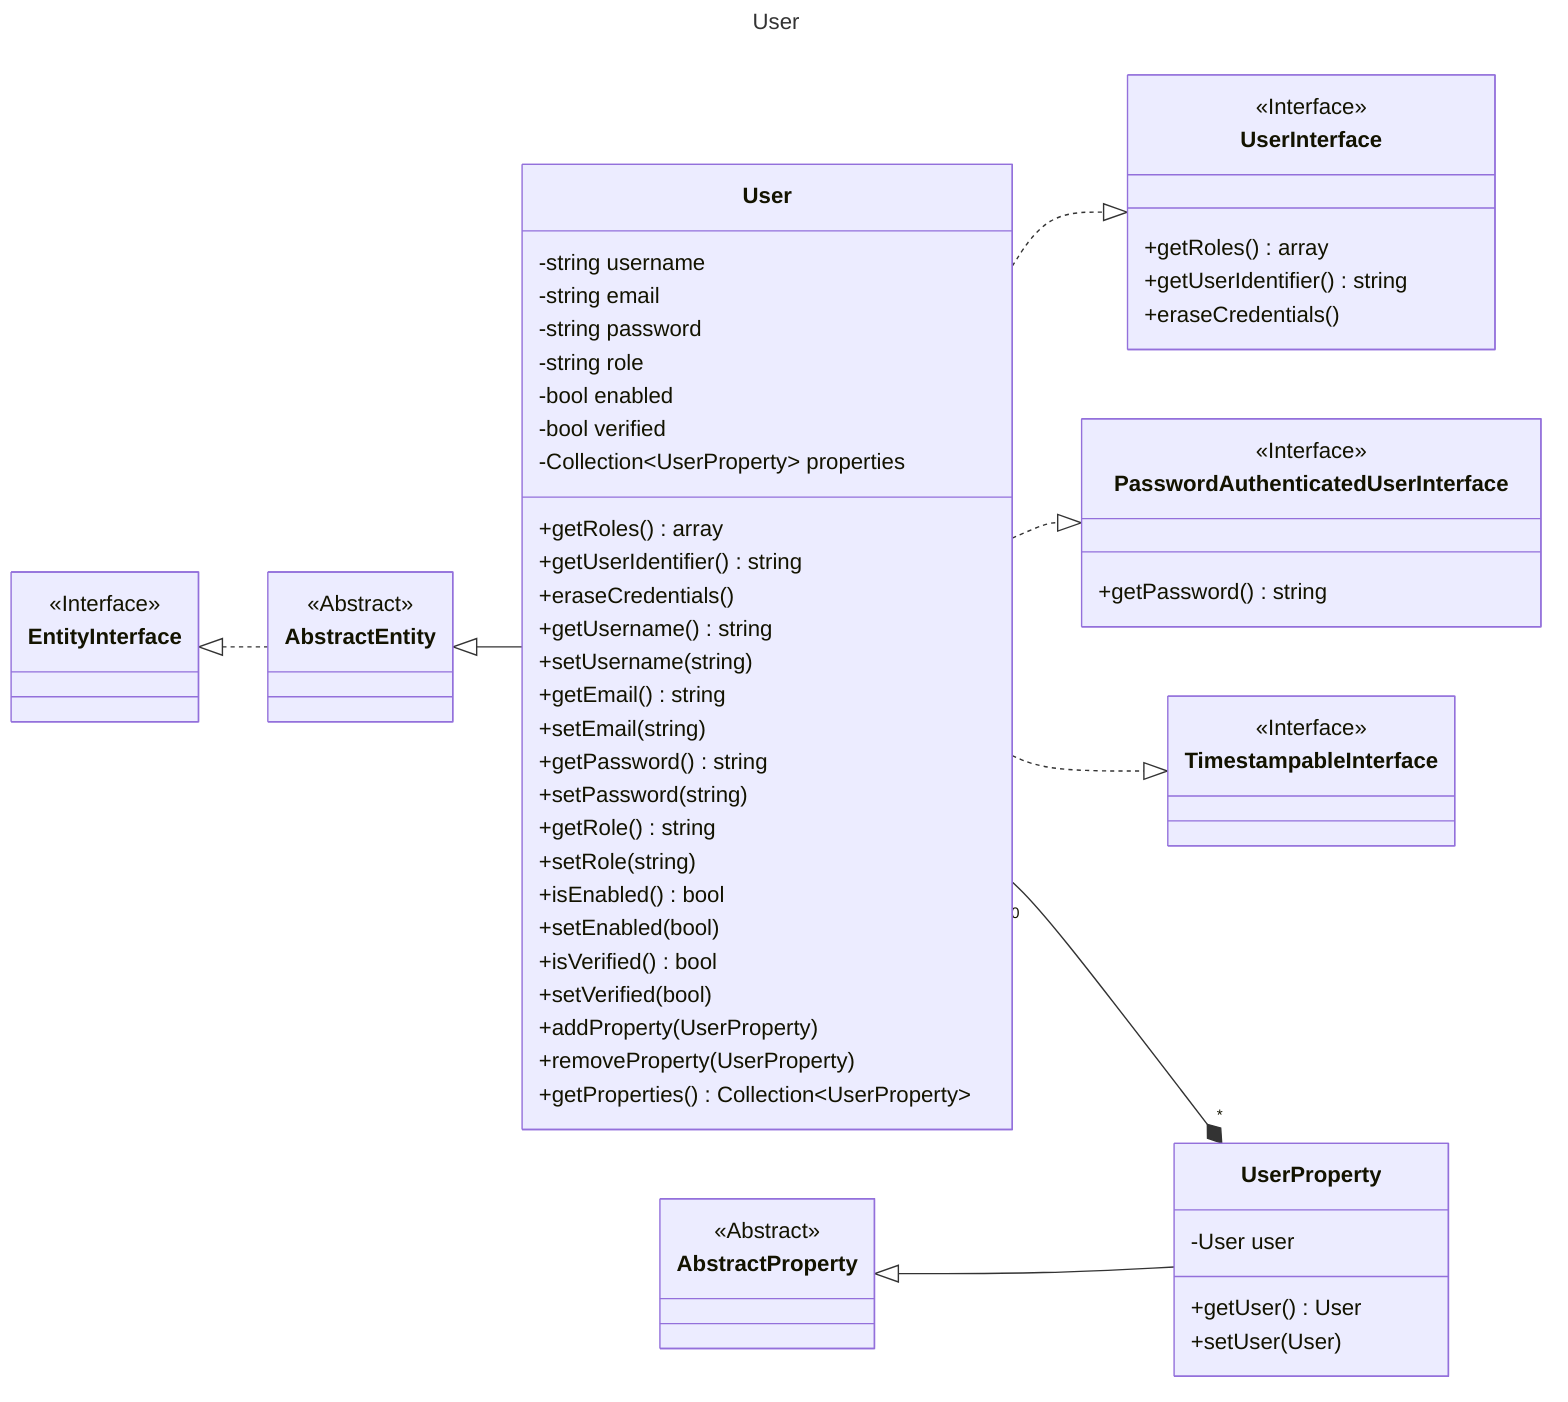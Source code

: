 ---
title: User
---
classDiagram
    direction LR

    class UserInterface {
        <<Interface>>
        +getRoles() array
        +getUserIdentifier() string
        +eraseCredentials()
    }

    class EntityInterface {
        <<Interface>>
    }

    class TimestampableInterface {
        <<Interface>>
    }

    class PasswordAuthenticatedUserInterface {
        <<Interface>>
        +getPassword() string
    }

    class User {
        -string username
        -string email
        -string password
        -string role
        -bool enabled
        -bool verified
        -Collection~UserProperty~ properties
        +getRoles() array
        +getUserIdentifier() string
        +eraseCredentials()
        +getUsername() string
        +setUsername(string)
        +getEmail() string
        +setEmail(string)
        +getPassword() string
        +setPassword(string)
        +getRole() string
        +setRole(string)
        +isEnabled() bool
        +setEnabled(bool)
        +isVerified() bool
        +setVerified(bool)
        +addProperty(UserProperty)
        +removeProperty(UserProperty)
        +getProperties() Collection~UserProperty~
    }

    class UserProperty {
        -User user
        +getUser() User
        +setUser(User)
    }

    class AbstractProperty {
        <<Abstract>>
    }

    class AbstractEntity {
        <<Abstract>>
    }

    EntityInterface <|.. AbstractEntity
    AbstractEntity <|-- User
    User ..|> UserInterface
    User ..|> PasswordAuthenticatedUserInterface
    User ..|> TimestampableInterface
    User "0" --* "*" UserProperty
    AbstractProperty <|-- UserProperty

    click EntityInterface call nodeCallback()
    click AbstractEntity call nodeCallback()
    click AbstractProperty call nodeCallback()
    click TimestampableInterface call nodeCallback()